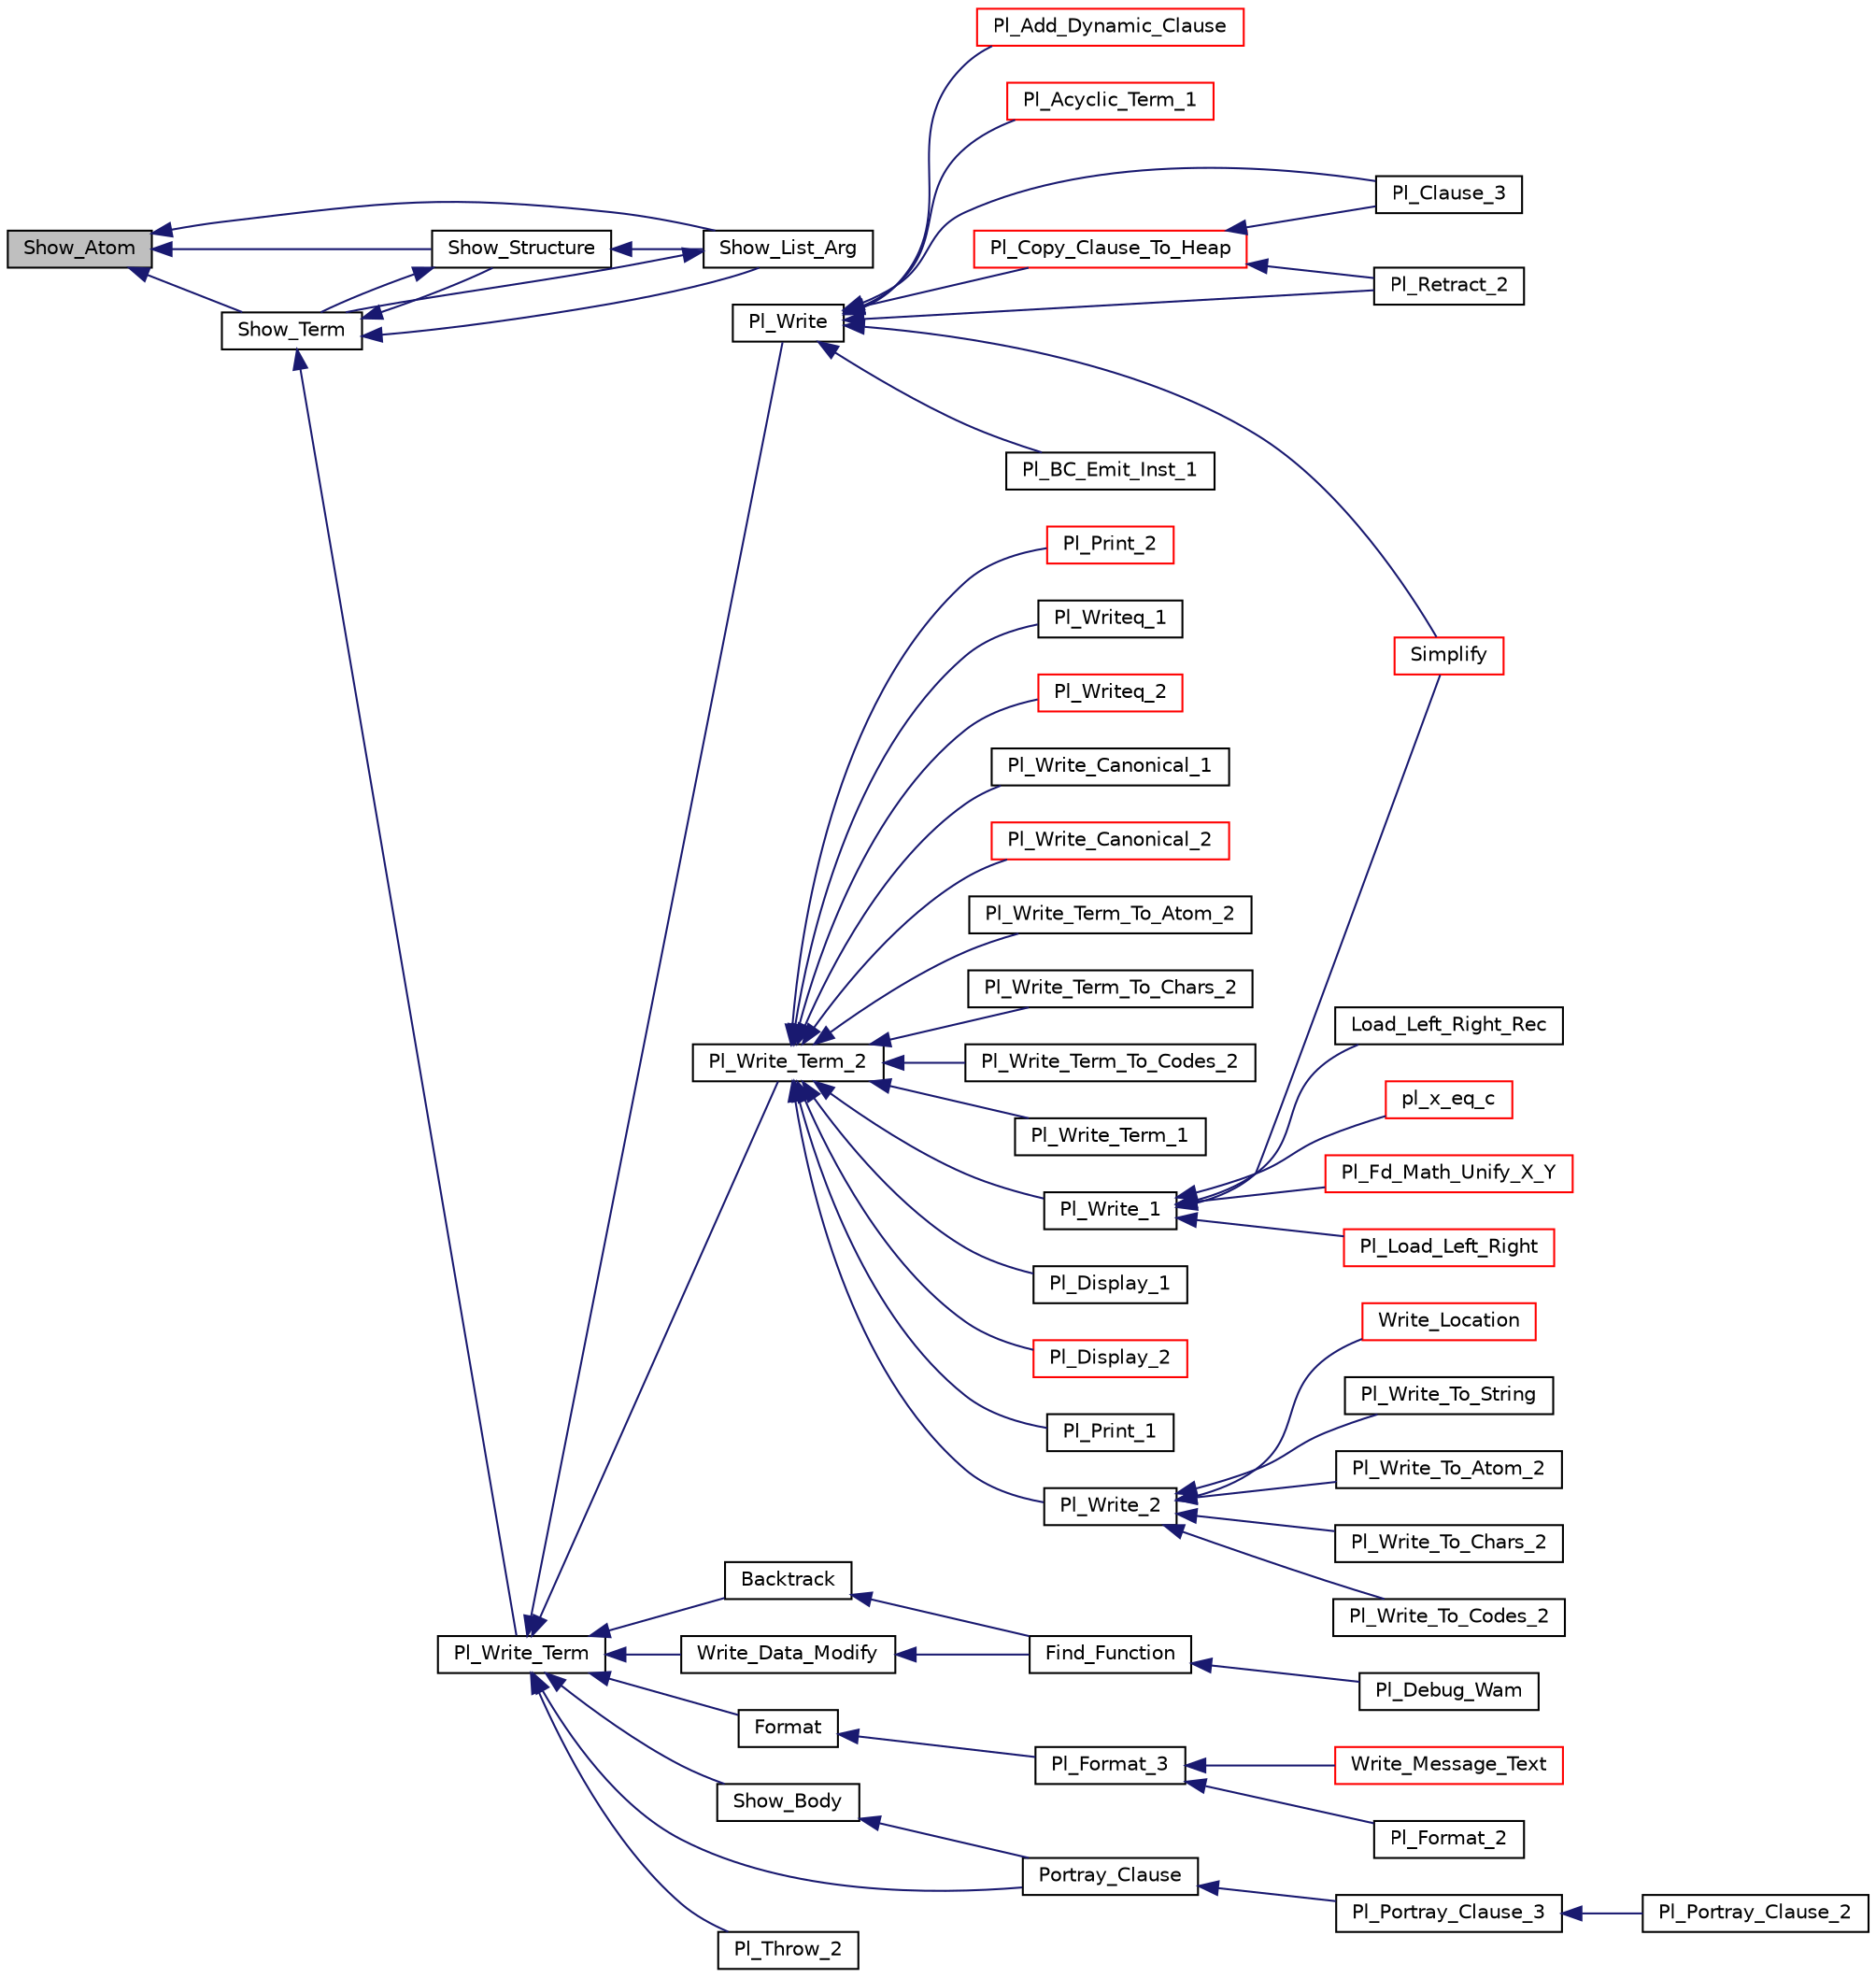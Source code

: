digraph "Show_Atom"
{
  edge [fontname="Helvetica",fontsize="10",labelfontname="Helvetica",labelfontsize="10"];
  node [fontname="Helvetica",fontsize="10",shape=record];
  rankdir="LR";
  Node1 [label="Show_Atom",height=0.2,width=0.4,color="black", fillcolor="grey75", style="filled", fontcolor="black"];
  Node1 -> Node2 [dir="back",color="midnightblue",fontsize="10",style="solid"];
  Node2 [label="Show_Term",height=0.2,width=0.4,color="black", fillcolor="white", style="filled",URL="$write__supp_8c.html#a3bf50747586d61c7ad0cb5b3f661303c"];
  Node2 -> Node3 [dir="back",color="midnightblue",fontsize="10",style="solid"];
  Node3 [label="Pl_Write_Term",height=0.2,width=0.4,color="black", fillcolor="white", style="filled",URL="$write__supp_8h.html#a1665efcf8ccd82af7a057fe0c39b87fc"];
  Node3 -> Node4 [dir="back",color="midnightblue",fontsize="10",style="solid"];
  Node4 [label="Write_Data_Modify",height=0.2,width=0.4,color="black", fillcolor="white", style="filled",URL="$debugger__c_8c.html#acf94b4468a0d9f4b6e103f388bb3cb63"];
  Node4 -> Node5 [dir="back",color="midnightblue",fontsize="10",style="solid"];
  Node5 [label="Find_Function",height=0.2,width=0.4,color="black", fillcolor="white", style="filled",URL="$debugger__c_8c.html#ae03520aa896def6dd036699b888bd0ef"];
  Node5 -> Node6 [dir="back",color="midnightblue",fontsize="10",style="solid"];
  Node6 [label="Pl_Debug_Wam",height=0.2,width=0.4,color="black", fillcolor="white", style="filled",URL="$debugger__c_8c.html#a11e816a7993314a8e53789bac9a67f53"];
  Node3 -> Node7 [dir="back",color="midnightblue",fontsize="10",style="solid"];
  Node7 [label="Backtrack",height=0.2,width=0.4,color="black", fillcolor="white", style="filled",URL="$debugger__c_8c.html#af0c1c2a7e6feb8d41802e2e984dec8e3"];
  Node7 -> Node5 [dir="back",color="midnightblue",fontsize="10",style="solid"];
  Node3 -> Node8 [dir="back",color="midnightblue",fontsize="10",style="solid"];
  Node8 [label="Format",height=0.2,width=0.4,color="black", fillcolor="white", style="filled",URL="$format__c_8c.html#aa12dcc50db0f65e767ec82fac2354c1f"];
  Node8 -> Node9 [dir="back",color="midnightblue",fontsize="10",style="solid"];
  Node9 [label="Pl_Format_3",height=0.2,width=0.4,color="black", fillcolor="white", style="filled",URL="$src__rdr__c_8c.html#a20338d45bcffed5bd8c0b0e854e2df77"];
  Node9 -> Node10 [dir="back",color="midnightblue",fontsize="10",style="solid"];
  Node10 [label="Pl_Format_2",height=0.2,width=0.4,color="black", fillcolor="white", style="filled",URL="$format__c_8c.html#abff47fc1afcb4e841ee56816e84d37c5"];
  Node9 -> Node11 [dir="back",color="midnightblue",fontsize="10",style="solid"];
  Node11 [label="Write_Message_Text",height=0.2,width=0.4,color="red", fillcolor="white", style="filled",URL="$src__rdr__c_8c.html#a03baa9e62627717422b92fc0bbdd0d60"];
  Node3 -> Node12 [dir="back",color="midnightblue",fontsize="10",style="solid"];
  Node12 [label="Portray_Clause",height=0.2,width=0.4,color="black", fillcolor="white", style="filled",URL="$pretty__c_8c.html#ad758febdc98ec1a347b52cb65f32d611"];
  Node12 -> Node13 [dir="back",color="midnightblue",fontsize="10",style="solid"];
  Node13 [label="Pl_Portray_Clause_3",height=0.2,width=0.4,color="black", fillcolor="white", style="filled",URL="$pretty__c_8c.html#a860f11a8809a236f2bc4db8ebd49f727"];
  Node13 -> Node14 [dir="back",color="midnightblue",fontsize="10",style="solid"];
  Node14 [label="Pl_Portray_Clause_2",height=0.2,width=0.4,color="black", fillcolor="white", style="filled",URL="$pretty__c_8c.html#a98fb802fd649b3c7df76df97378a504d"];
  Node3 -> Node15 [dir="back",color="midnightblue",fontsize="10",style="solid"];
  Node15 [label="Show_Body",height=0.2,width=0.4,color="black", fillcolor="white", style="filled",URL="$pretty__c_8c.html#a5d1df2f621a924879ec37ee702663c46"];
  Node15 -> Node12 [dir="back",color="midnightblue",fontsize="10",style="solid"];
  Node3 -> Node16 [dir="back",color="midnightblue",fontsize="10",style="solid"];
  Node16 [label="Pl_Throw_2",height=0.2,width=0.4,color="black", fillcolor="white", style="filled",URL="$throw__c_8c.html#a289992bfb64c2fad2ccee0d8dbbc7a54"];
  Node3 -> Node17 [dir="back",color="midnightblue",fontsize="10",style="solid"];
  Node17 [label="Pl_Write_Term_2",height=0.2,width=0.4,color="black", fillcolor="white", style="filled",URL="$write__c_8c.html#a22f5b043b71784deb596e945d1f0d322"];
  Node17 -> Node18 [dir="back",color="midnightblue",fontsize="10",style="solid"];
  Node18 [label="Pl_Write_Term_To_Atom_2",height=0.2,width=0.4,color="black", fillcolor="white", style="filled",URL="$const__io__c_8c.html#ac9fa521bf875b293904a74b36dd29335"];
  Node17 -> Node19 [dir="back",color="midnightblue",fontsize="10",style="solid"];
  Node19 [label="Pl_Write_Term_To_Chars_2",height=0.2,width=0.4,color="black", fillcolor="white", style="filled",URL="$const__io__c_8c.html#a7439807f26a655144e1aa2f41a410812"];
  Node17 -> Node20 [dir="back",color="midnightblue",fontsize="10",style="solid"];
  Node20 [label="Pl_Write_Term_To_Codes_2",height=0.2,width=0.4,color="black", fillcolor="white", style="filled",URL="$const__io__c_8c.html#a3e7f4bad7079e6a6447ab8b4d79c0cf4"];
  Node17 -> Node21 [dir="back",color="midnightblue",fontsize="10",style="solid"];
  Node21 [label="Pl_Write_Term_1",height=0.2,width=0.4,color="black", fillcolor="white", style="filled",URL="$write__c_8c.html#a84afb25e211356340f61af118b03b417"];
  Node17 -> Node22 [dir="back",color="midnightblue",fontsize="10",style="solid"];
  Node22 [label="Pl_Write_1",height=0.2,width=0.4,color="black", fillcolor="white", style="filled",URL="$write__c_8c.html#a58b72c3f70e73dc8fa2f57c101c7aa0d"];
  Node22 -> Node23 [dir="back",color="midnightblue",fontsize="10",style="solid"];
  Node23 [label="Simplify",height=0.2,width=0.4,color="red", fillcolor="white", style="filled",URL="$fd__bool__c_8c.html#a68a119acd552423924480e3492e83f9c"];
  Node22 -> Node24 [dir="back",color="midnightblue",fontsize="10",style="solid"];
  Node24 [label="Pl_Load_Left_Right",height=0.2,width=0.4,color="red", fillcolor="white", style="filled",URL="$math__supp_8h.html#a53eaee2d1585c427a4d56a02b43cfc20"];
  Node22 -> Node25 [dir="back",color="midnightblue",fontsize="10",style="solid"];
  Node25 [label="Load_Left_Right_Rec",height=0.2,width=0.4,color="black", fillcolor="white", style="filled",URL="$math__supp_8c.html#a170afe50ec622c8a0db941c1ce08f322"];
  Node22 -> Node26 [dir="back",color="midnightblue",fontsize="10",style="solid"];
  Node26 [label="Pl_Fd_Math_Unify_X_Y",height=0.2,width=0.4,color="red", fillcolor="white", style="filled",URL="$math__supp_8h.html#a79c518cff9b32a816269d4cefc6dea01"];
  Node22 -> Node27 [dir="back",color="midnightblue",fontsize="10",style="solid"];
  Node27 [label="pl_x_eq_c",height=0.2,width=0.4,color="red", fillcolor="white", style="filled",URL="$math__supp_8h.html#ab36a2b3a4d9e5a71f5aa15bcadfe93d8"];
  Node17 -> Node28 [dir="back",color="midnightblue",fontsize="10",style="solid"];
  Node28 [label="Pl_Write_2",height=0.2,width=0.4,color="black", fillcolor="white", style="filled",URL="$write__c_8c.html#a6532044ef98dc4add2151d39abf6ac80"];
  Node28 -> Node29 [dir="back",color="midnightblue",fontsize="10",style="solid"];
  Node29 [label="Pl_Write_To_String",height=0.2,width=0.4,color="black", fillcolor="white", style="filled",URL="$gprolog_8h.html#a793aa59160a6c72d8459fd9d5955e105"];
  Node28 -> Node30 [dir="back",color="midnightblue",fontsize="10",style="solid"];
  Node30 [label="Pl_Write_To_Atom_2",height=0.2,width=0.4,color="black", fillcolor="white", style="filled",URL="$const__io__c_8c.html#aa315338610c0d1a7016afa8e1e47ebe0"];
  Node28 -> Node31 [dir="back",color="midnightblue",fontsize="10",style="solid"];
  Node31 [label="Pl_Write_To_Chars_2",height=0.2,width=0.4,color="black", fillcolor="white", style="filled",URL="$const__io__c_8c.html#a8ad689c5a7551974824dce5ffaa78a56"];
  Node28 -> Node32 [dir="back",color="midnightblue",fontsize="10",style="solid"];
  Node32 [label="Pl_Write_To_Codes_2",height=0.2,width=0.4,color="black", fillcolor="white", style="filled",URL="$const__io__c_8c.html#a25d608ecb5b337246a18790f56533fc9"];
  Node28 -> Node33 [dir="back",color="midnightblue",fontsize="10",style="solid"];
  Node33 [label="Write_Location",height=0.2,width=0.4,color="red", fillcolor="white", style="filled",URL="$src__rdr__c_8c.html#a76060b6196147cfc17466a47143c28c8"];
  Node17 -> Node34 [dir="back",color="midnightblue",fontsize="10",style="solid"];
  Node34 [label="Pl_Writeq_1",height=0.2,width=0.4,color="black", fillcolor="white", style="filled",URL="$write__c_8c.html#af2cfea2ef221f66890374f4ae109f1bd"];
  Node17 -> Node35 [dir="back",color="midnightblue",fontsize="10",style="solid"];
  Node35 [label="Pl_Writeq_2",height=0.2,width=0.4,color="red", fillcolor="white", style="filled",URL="$write__c_8c.html#ac7387c0d73f4ab84b442b04b9067b186"];
  Node17 -> Node36 [dir="back",color="midnightblue",fontsize="10",style="solid"];
  Node36 [label="Pl_Write_Canonical_1",height=0.2,width=0.4,color="black", fillcolor="white", style="filled",URL="$write__c_8c.html#ab95cb19058383faaac27f246106aa851"];
  Node17 -> Node37 [dir="back",color="midnightblue",fontsize="10",style="solid"];
  Node37 [label="Pl_Write_Canonical_2",height=0.2,width=0.4,color="red", fillcolor="white", style="filled",URL="$write__c_8c.html#a4eb24b06a5eff0e68dd24ed400be157e"];
  Node17 -> Node38 [dir="back",color="midnightblue",fontsize="10",style="solid"];
  Node38 [label="Pl_Display_1",height=0.2,width=0.4,color="black", fillcolor="white", style="filled",URL="$write__c_8c.html#a57b6d07d309c39065707ba77dfee5a76"];
  Node17 -> Node39 [dir="back",color="midnightblue",fontsize="10",style="solid"];
  Node39 [label="Pl_Display_2",height=0.2,width=0.4,color="red", fillcolor="white", style="filled",URL="$write__c_8c.html#a779cd742f46191cd0e8e66f076ee5d50"];
  Node17 -> Node40 [dir="back",color="midnightblue",fontsize="10",style="solid"];
  Node40 [label="Pl_Print_1",height=0.2,width=0.4,color="black", fillcolor="white", style="filled",URL="$write__c_8c.html#a90698f3d4becb10cdd8a72371594cb53"];
  Node17 -> Node41 [dir="back",color="midnightblue",fontsize="10",style="solid"];
  Node41 [label="Pl_Print_2",height=0.2,width=0.4,color="red", fillcolor="white", style="filled",URL="$write__c_8c.html#acbceb979503d6f6201500082d6589084"];
  Node3 -> Node42 [dir="back",color="midnightblue",fontsize="10",style="solid"];
  Node42 [label="Pl_Write",height=0.2,width=0.4,color="black", fillcolor="white", style="filled",URL="$gprolog_8h.html#a0ecf504eda8630af24cf67c2d1b459cc"];
  Node42 -> Node23 [dir="back",color="midnightblue",fontsize="10",style="solid"];
  Node42 -> Node43 [dir="back",color="midnightblue",fontsize="10",style="solid"];
  Node43 [label="Pl_Clause_3",height=0.2,width=0.4,color="black", fillcolor="white", style="filled",URL="$assert__c_8c.html#a8515a7d3fed2843f6596cff3dcf0b19a"];
  Node42 -> Node44 [dir="back",color="midnightblue",fontsize="10",style="solid"];
  Node44 [label="Pl_Retract_2",height=0.2,width=0.4,color="black", fillcolor="white", style="filled",URL="$assert__c_8c.html#a3bb1c6a0ff26397bf50be7d9c49d64a6"];
  Node42 -> Node45 [dir="back",color="midnightblue",fontsize="10",style="solid"];
  Node45 [label="Pl_BC_Emit_Inst_1",height=0.2,width=0.4,color="black", fillcolor="white", style="filled",URL="$bc__supp_8h.html#adb2ac836e3f608a711c54c2d353c6b04"];
  Node42 -> Node46 [dir="back",color="midnightblue",fontsize="10",style="solid"];
  Node46 [label="Pl_Add_Dynamic_Clause",height=0.2,width=0.4,color="red", fillcolor="white", style="filled",URL="$dynam__supp_8h.html#ac515f897a0c90f972786f9d16a14ddd5"];
  Node42 -> Node47 [dir="back",color="midnightblue",fontsize="10",style="solid"];
  Node47 [label="Pl_Copy_Clause_To_Heap",height=0.2,width=0.4,color="red", fillcolor="white", style="filled",URL="$dynam__supp_8h.html#afed2b2b3d8c4223c1ddddc6d4813b247"];
  Node47 -> Node43 [dir="back",color="midnightblue",fontsize="10",style="solid"];
  Node47 -> Node44 [dir="back",color="midnightblue",fontsize="10",style="solid"];
  Node42 -> Node48 [dir="back",color="midnightblue",fontsize="10",style="solid"];
  Node48 [label="Pl_Acyclic_Term_1",height=0.2,width=0.4,color="red", fillcolor="white", style="filled",URL="$term__supp_8h.html#a2497731a3ca0b30f9bab4cdfc2aeeb3c"];
  Node2 -> Node49 [dir="back",color="midnightblue",fontsize="10",style="solid"];
  Node49 [label="Show_List_Arg",height=0.2,width=0.4,color="black", fillcolor="white", style="filled",URL="$write__supp_8c.html#a6edee9acb531f74d73c3f0799cefe7ba"];
  Node49 -> Node2 [dir="back",color="midnightblue",fontsize="10",style="solid"];
  Node2 -> Node50 [dir="back",color="midnightblue",fontsize="10",style="solid"];
  Node50 [label="Show_Structure",height=0.2,width=0.4,color="black", fillcolor="white", style="filled",URL="$write__supp_8c.html#a46188cb675250e1319c815a92d98d574"];
  Node50 -> Node2 [dir="back",color="midnightblue",fontsize="10",style="solid"];
  Node50 -> Node49 [dir="back",color="midnightblue",fontsize="10",style="solid"];
  Node1 -> Node49 [dir="back",color="midnightblue",fontsize="10",style="solid"];
  Node1 -> Node50 [dir="back",color="midnightblue",fontsize="10",style="solid"];
}
